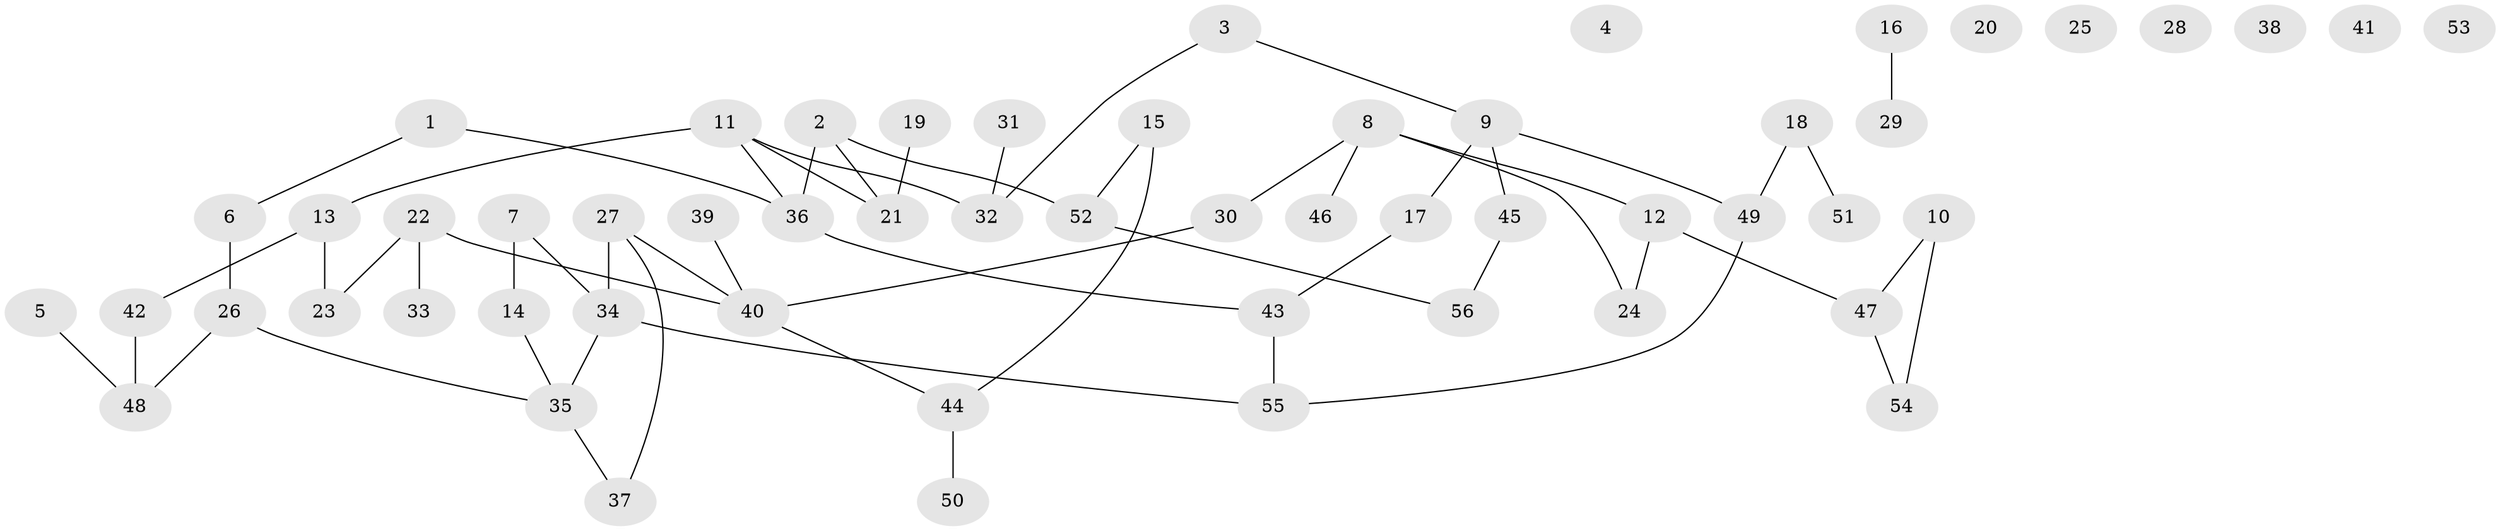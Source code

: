 // coarse degree distribution, {2: 0.1111111111111111, 6: 0.1111111111111111, 3: 0.2222222222222222, 4: 0.1111111111111111, 1: 0.3333333333333333, 5: 0.1111111111111111}
// Generated by graph-tools (version 1.1) at 2025/35/03/04/25 23:35:43]
// undirected, 56 vertices, 59 edges
graph export_dot {
  node [color=gray90,style=filled];
  1;
  2;
  3;
  4;
  5;
  6;
  7;
  8;
  9;
  10;
  11;
  12;
  13;
  14;
  15;
  16;
  17;
  18;
  19;
  20;
  21;
  22;
  23;
  24;
  25;
  26;
  27;
  28;
  29;
  30;
  31;
  32;
  33;
  34;
  35;
  36;
  37;
  38;
  39;
  40;
  41;
  42;
  43;
  44;
  45;
  46;
  47;
  48;
  49;
  50;
  51;
  52;
  53;
  54;
  55;
  56;
  1 -- 6;
  1 -- 36;
  2 -- 21;
  2 -- 36;
  2 -- 52;
  3 -- 9;
  3 -- 32;
  5 -- 48;
  6 -- 26;
  7 -- 14;
  7 -- 34;
  8 -- 12;
  8 -- 24;
  8 -- 30;
  8 -- 46;
  9 -- 17;
  9 -- 45;
  9 -- 49;
  10 -- 47;
  10 -- 54;
  11 -- 13;
  11 -- 21;
  11 -- 32;
  11 -- 36;
  12 -- 24;
  12 -- 47;
  13 -- 23;
  13 -- 42;
  14 -- 35;
  15 -- 44;
  15 -- 52;
  16 -- 29;
  17 -- 43;
  18 -- 49;
  18 -- 51;
  19 -- 21;
  22 -- 23;
  22 -- 33;
  22 -- 40;
  26 -- 35;
  26 -- 48;
  27 -- 34;
  27 -- 37;
  27 -- 40;
  30 -- 40;
  31 -- 32;
  34 -- 35;
  34 -- 55;
  35 -- 37;
  36 -- 43;
  39 -- 40;
  40 -- 44;
  42 -- 48;
  43 -- 55;
  44 -- 50;
  45 -- 56;
  47 -- 54;
  49 -- 55;
  52 -- 56;
}
